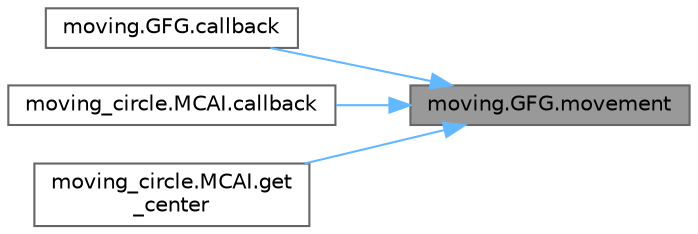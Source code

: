 digraph "moving.GFG.movement"
{
 // LATEX_PDF_SIZE
  bgcolor="transparent";
  edge [fontname=Helvetica,fontsize=10,labelfontname=Helvetica,labelfontsize=10];
  node [fontname=Helvetica,fontsize=10,shape=box,height=0.2,width=0.4];
  rankdir="RL";
  Node1 [id="Node000001",label="moving.GFG.movement",height=0.2,width=0.4,color="gray40", fillcolor="grey60", style="filled", fontcolor="black",tooltip=" "];
  Node1 -> Node2 [id="edge4_Node000001_Node000002",dir="back",color="steelblue1",style="solid",tooltip=" "];
  Node2 [id="Node000002",label="moving.GFG.callback",height=0.2,width=0.4,color="grey40", fillcolor="white", style="filled",URL="$classmoving_1_1_g_f_g.html#a231eaaee77b91dd885cacb9e5d892bc9",tooltip=" "];
  Node1 -> Node3 [id="edge5_Node000001_Node000003",dir="back",color="steelblue1",style="solid",tooltip=" "];
  Node3 [id="Node000003",label="moving_circle.MCAI.callback",height=0.2,width=0.4,color="grey40", fillcolor="white", style="filled",URL="$classmoving__circle_1_1_m_c_a_i.html#aefaa7ed78ef3265e9ab30d7b5748d2e8",tooltip=" "];
  Node1 -> Node4 [id="edge6_Node000001_Node000004",dir="back",color="steelblue1",style="solid",tooltip=" "];
  Node4 [id="Node000004",label="moving_circle.MCAI.get\l_center",height=0.2,width=0.4,color="grey40", fillcolor="white", style="filled",URL="$classmoving__circle_1_1_m_c_a_i.html#a8ae302ffc4fc683c020da068648e1178",tooltip=" "];
}
